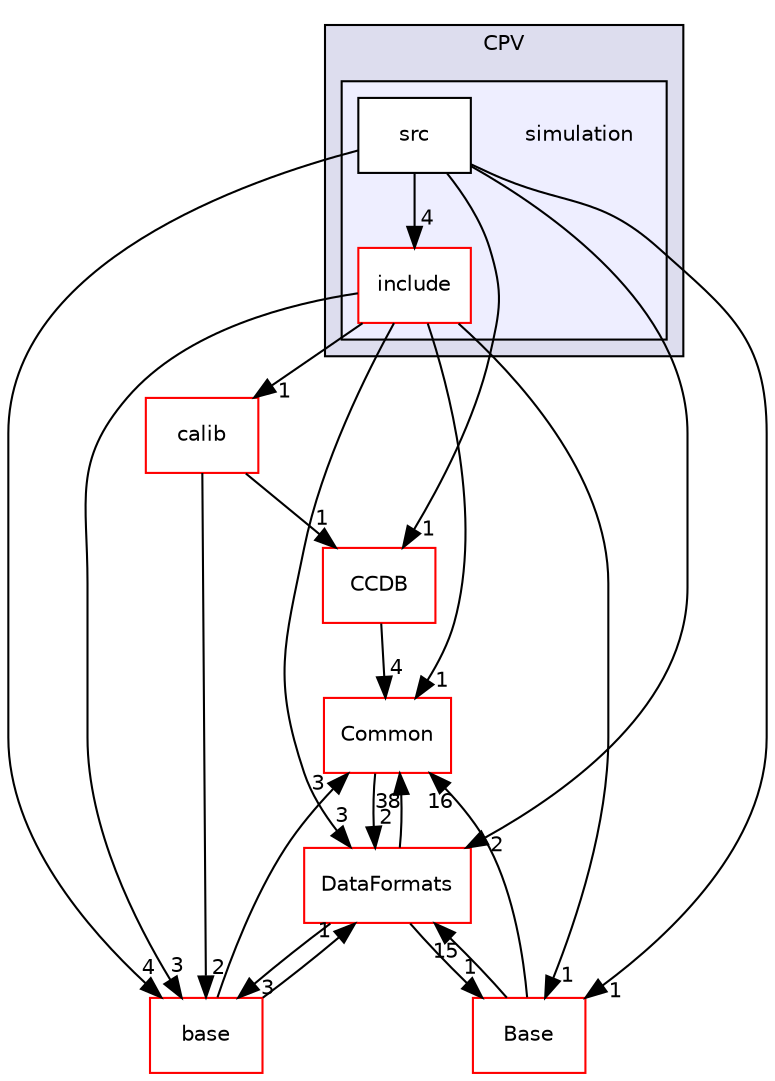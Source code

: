 digraph "/home/travis/build/AliceO2Group/AliceO2/Detectors/CPV/simulation" {
  bgcolor=transparent;
  compound=true
  node [ fontsize="10", fontname="Helvetica"];
  edge [ labelfontsize="10", labelfontname="Helvetica"];
  subgraph clusterdir_860de54695a0456b93a4bb1fd951d826 {
    graph [ bgcolor="#ddddee", pencolor="black", label="CPV" fontname="Helvetica", fontsize="10", URL="dir_860de54695a0456b93a4bb1fd951d826.html"]
  subgraph clusterdir_a740963330d1efa3e28509f70022bd98 {
    graph [ bgcolor="#eeeeff", pencolor="black", label="" URL="dir_a740963330d1efa3e28509f70022bd98.html"];
    dir_a740963330d1efa3e28509f70022bd98 [shape=plaintext label="simulation"];
    dir_6293adb0b35b98834b78d8c1784ec891 [shape=box label="include" color="red" fillcolor="white" style="filled" URL="dir_6293adb0b35b98834b78d8c1784ec891.html"];
    dir_47d1353bed2225f1f068cbf1d7fab245 [shape=box label="src" color="black" fillcolor="white" style="filled" URL="dir_47d1353bed2225f1f068cbf1d7fab245.html"];
  }
  }
  dir_09ac740ef76ce36f9a01e5a702df673a [shape=box label="calib" color="red" URL="dir_09ac740ef76ce36f9a01e5a702df673a.html"];
  dir_4ab6b4cc6a7edbff49100e9123df213f [shape=box label="Common" color="red" URL="dir_4ab6b4cc6a7edbff49100e9123df213f.html"];
  dir_6af676bf18881990e4083e191d0e63e0 [shape=box label="CCDB" color="red" URL="dir_6af676bf18881990e4083e191d0e63e0.html"];
  dir_37c90836491b695b472bf98d1be8336b [shape=box label="Base" color="red" URL="dir_37c90836491b695b472bf98d1be8336b.html"];
  dir_9f065a6c27ad05d142739bd8f4136180 [shape=box label="base" color="red" URL="dir_9f065a6c27ad05d142739bd8f4136180.html"];
  dir_2171f7ec022c5423887b07c69b2f5b48 [shape=box label="DataFormats" color="red" URL="dir_2171f7ec022c5423887b07c69b2f5b48.html"];
  dir_6293adb0b35b98834b78d8c1784ec891->dir_09ac740ef76ce36f9a01e5a702df673a [headlabel="1", labeldistance=1.5 headhref="dir_000291_000365.html"];
  dir_6293adb0b35b98834b78d8c1784ec891->dir_4ab6b4cc6a7edbff49100e9123df213f [headlabel="1", labeldistance=1.5 headhref="dir_000291_000036.html"];
  dir_6293adb0b35b98834b78d8c1784ec891->dir_37c90836491b695b472bf98d1be8336b [headlabel="1", labeldistance=1.5 headhref="dir_000291_000287.html"];
  dir_6293adb0b35b98834b78d8c1784ec891->dir_9f065a6c27ad05d142739bd8f4136180 [headlabel="3", labeldistance=1.5 headhref="dir_000291_000211.html"];
  dir_6293adb0b35b98834b78d8c1784ec891->dir_2171f7ec022c5423887b07c69b2f5b48 [headlabel="3", labeldistance=1.5 headhref="dir_000291_000090.html"];
  dir_09ac740ef76ce36f9a01e5a702df673a->dir_6af676bf18881990e4083e191d0e63e0 [headlabel="1", labeldistance=1.5 headhref="dir_000365_000028.html"];
  dir_09ac740ef76ce36f9a01e5a702df673a->dir_9f065a6c27ad05d142739bd8f4136180 [headlabel="2", labeldistance=1.5 headhref="dir_000365_000211.html"];
  dir_4ab6b4cc6a7edbff49100e9123df213f->dir_2171f7ec022c5423887b07c69b2f5b48 [headlabel="2", labeldistance=1.5 headhref="dir_000036_000090.html"];
  dir_6af676bf18881990e4083e191d0e63e0->dir_4ab6b4cc6a7edbff49100e9123df213f [headlabel="4", labeldistance=1.5 headhref="dir_000028_000036.html"];
  dir_37c90836491b695b472bf98d1be8336b->dir_4ab6b4cc6a7edbff49100e9123df213f [headlabel="16", labeldistance=1.5 headhref="dir_000287_000036.html"];
  dir_37c90836491b695b472bf98d1be8336b->dir_2171f7ec022c5423887b07c69b2f5b48 [headlabel="15", labeldistance=1.5 headhref="dir_000287_000090.html"];
  dir_9f065a6c27ad05d142739bd8f4136180->dir_4ab6b4cc6a7edbff49100e9123df213f [headlabel="3", labeldistance=1.5 headhref="dir_000211_000036.html"];
  dir_9f065a6c27ad05d142739bd8f4136180->dir_2171f7ec022c5423887b07c69b2f5b48 [headlabel="1", labeldistance=1.5 headhref="dir_000211_000090.html"];
  dir_47d1353bed2225f1f068cbf1d7fab245->dir_6293adb0b35b98834b78d8c1784ec891 [headlabel="4", labeldistance=1.5 headhref="dir_000339_000291.html"];
  dir_47d1353bed2225f1f068cbf1d7fab245->dir_6af676bf18881990e4083e191d0e63e0 [headlabel="1", labeldistance=1.5 headhref="dir_000339_000028.html"];
  dir_47d1353bed2225f1f068cbf1d7fab245->dir_37c90836491b695b472bf98d1be8336b [headlabel="1", labeldistance=1.5 headhref="dir_000339_000287.html"];
  dir_47d1353bed2225f1f068cbf1d7fab245->dir_9f065a6c27ad05d142739bd8f4136180 [headlabel="4", labeldistance=1.5 headhref="dir_000339_000211.html"];
  dir_47d1353bed2225f1f068cbf1d7fab245->dir_2171f7ec022c5423887b07c69b2f5b48 [headlabel="2", labeldistance=1.5 headhref="dir_000339_000090.html"];
  dir_2171f7ec022c5423887b07c69b2f5b48->dir_4ab6b4cc6a7edbff49100e9123df213f [headlabel="38", labeldistance=1.5 headhref="dir_000090_000036.html"];
  dir_2171f7ec022c5423887b07c69b2f5b48->dir_37c90836491b695b472bf98d1be8336b [headlabel="1", labeldistance=1.5 headhref="dir_000090_000287.html"];
  dir_2171f7ec022c5423887b07c69b2f5b48->dir_9f065a6c27ad05d142739bd8f4136180 [headlabel="3", labeldistance=1.5 headhref="dir_000090_000211.html"];
}
